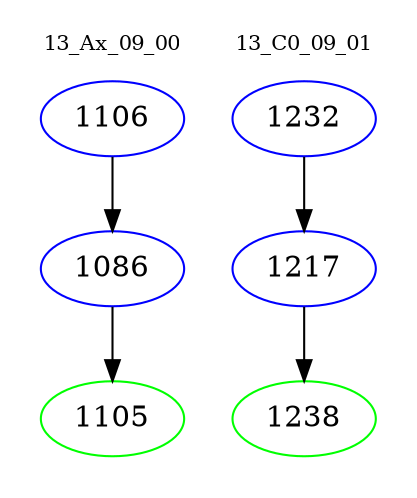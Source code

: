 digraph{
subgraph cluster_0 {
color = white
label = "13_Ax_09_00";
fontsize=10;
T0_1106 [label="1106", color="blue"]
T0_1106 -> T0_1086 [color="black"]
T0_1086 [label="1086", color="blue"]
T0_1086 -> T0_1105 [color="black"]
T0_1105 [label="1105", color="green"]
}
subgraph cluster_1 {
color = white
label = "13_C0_09_01";
fontsize=10;
T1_1232 [label="1232", color="blue"]
T1_1232 -> T1_1217 [color="black"]
T1_1217 [label="1217", color="blue"]
T1_1217 -> T1_1238 [color="black"]
T1_1238 [label="1238", color="green"]
}
}
